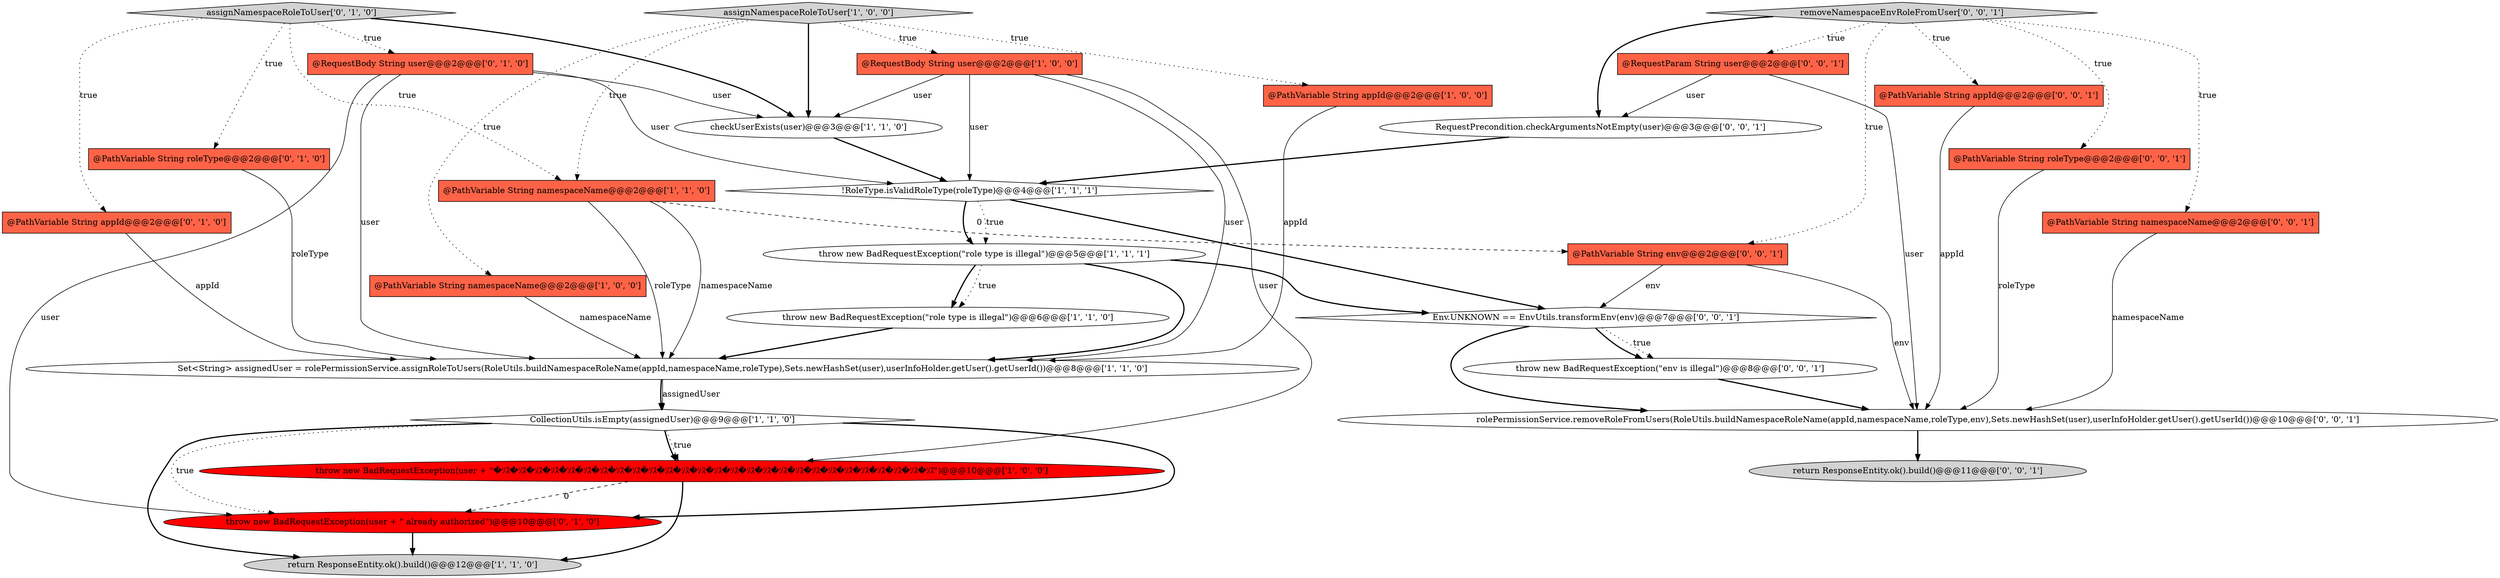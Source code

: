 digraph {
16 [style = filled, label = "@RequestBody String user@@@2@@@['0', '1', '0']", fillcolor = tomato, shape = box image = "AAA0AAABBB2BBB"];
18 [style = filled, label = "@PathVariable String appId@@@2@@@['0', '0', '1']", fillcolor = tomato, shape = box image = "AAA0AAABBB3BBB"];
9 [style = filled, label = "@PathVariable String namespaceName@@@2@@@['1', '0', '0']", fillcolor = tomato, shape = box image = "AAA0AAABBB1BBB"];
10 [style = filled, label = "throw new BadRequestException(\"role type is illegal\")@@@5@@@['1', '1', '1']", fillcolor = white, shape = ellipse image = "AAA0AAABBB1BBB"];
19 [style = filled, label = "@PathVariable String roleType@@@2@@@['0', '0', '1']", fillcolor = tomato, shape = box image = "AAA0AAABBB3BBB"];
5 [style = filled, label = "@RequestBody String user@@@2@@@['1', '0', '0']", fillcolor = tomato, shape = box image = "AAA0AAABBB1BBB"];
15 [style = filled, label = "assignNamespaceRoleToUser['0', '1', '0']", fillcolor = lightgray, shape = diamond image = "AAA0AAABBB2BBB"];
24 [style = filled, label = "@RequestParam String user@@@2@@@['0', '0', '1']", fillcolor = tomato, shape = box image = "AAA0AAABBB3BBB"];
4 [style = filled, label = "!RoleType.isValidRoleType(roleType)@@@4@@@['1', '1', '1']", fillcolor = white, shape = diamond image = "AAA0AAABBB1BBB"];
2 [style = filled, label = "Set<String> assignedUser = rolePermissionService.assignRoleToUsers(RoleUtils.buildNamespaceRoleName(appId,namespaceName,roleType),Sets.newHashSet(user),userInfoHolder.getUser().getUserId())@@@8@@@['1', '1', '0']", fillcolor = white, shape = ellipse image = "AAA0AAABBB1BBB"];
0 [style = filled, label = "return ResponseEntity.ok().build()@@@12@@@['1', '1', '0']", fillcolor = lightgray, shape = ellipse image = "AAA0AAABBB1BBB"];
12 [style = filled, label = "@PathVariable String namespaceName@@@2@@@['1', '1', '0']", fillcolor = tomato, shape = box image = "AAA0AAABBB1BBB"];
8 [style = filled, label = "CollectionUtils.isEmpty(assignedUser)@@@9@@@['1', '1', '0']", fillcolor = white, shape = diamond image = "AAA0AAABBB1BBB"];
7 [style = filled, label = "throw new BadRequestException(\"role type is illegal\")@@@6@@@['1', '1', '0']", fillcolor = white, shape = ellipse image = "AAA0AAABBB1BBB"];
14 [style = filled, label = "@PathVariable String roleType@@@2@@@['0', '1', '0']", fillcolor = tomato, shape = box image = "AAA0AAABBB2BBB"];
13 [style = filled, label = "@PathVariable String appId@@@2@@@['0', '1', '0']", fillcolor = tomato, shape = box image = "AAA0AAABBB2BBB"];
25 [style = filled, label = "@PathVariable String namespaceName@@@2@@@['0', '0', '1']", fillcolor = tomato, shape = box image = "AAA0AAABBB3BBB"];
26 [style = filled, label = "rolePermissionService.removeRoleFromUsers(RoleUtils.buildNamespaceRoleName(appId,namespaceName,roleType,env),Sets.newHashSet(user),userInfoHolder.getUser().getUserId())@@@10@@@['0', '0', '1']", fillcolor = white, shape = ellipse image = "AAA0AAABBB3BBB"];
27 [style = filled, label = "@PathVariable String env@@@2@@@['0', '0', '1']", fillcolor = tomato, shape = box image = "AAA0AAABBB3BBB"];
20 [style = filled, label = "removeNamespaceEnvRoleFromUser['0', '0', '1']", fillcolor = lightgray, shape = diamond image = "AAA0AAABBB3BBB"];
3 [style = filled, label = "throw new BadRequestException(user + \"�ｿｽ�ｿｽ�ｿｽ�ｿｽ�ｿｽ�ｿｽ�ｿｽ�ｿｽ�ｿｽ�ｿｽ�ｿｽ�ｿｽ�ｿｽ�ｿｽ�ｿｽ�ｿｽ�ｿｽ�ｿｽ�ｿｽ�ｿｽ�ｿｽ�ｿｽ�ｿｽ�ｿｽ�ｿｽ�ｿｽ�ｿｽ\")@@@10@@@['1', '0', '0']", fillcolor = red, shape = ellipse image = "AAA1AAABBB1BBB"];
28 [style = filled, label = "RequestPrecondition.checkArgumentsNotEmpty(user)@@@3@@@['0', '0', '1']", fillcolor = white, shape = ellipse image = "AAA0AAABBB3BBB"];
1 [style = filled, label = "@PathVariable String appId@@@2@@@['1', '0', '0']", fillcolor = tomato, shape = box image = "AAA0AAABBB1BBB"];
22 [style = filled, label = "return ResponseEntity.ok().build()@@@11@@@['0', '0', '1']", fillcolor = lightgray, shape = ellipse image = "AAA0AAABBB3BBB"];
23 [style = filled, label = "throw new BadRequestException(\"env is illegal\")@@@8@@@['0', '0', '1']", fillcolor = white, shape = ellipse image = "AAA0AAABBB3BBB"];
11 [style = filled, label = "checkUserExists(user)@@@3@@@['1', '1', '0']", fillcolor = white, shape = ellipse image = "AAA0AAABBB1BBB"];
21 [style = filled, label = "Env.UNKNOWN == EnvUtils.transformEnv(env)@@@7@@@['0', '0', '1']", fillcolor = white, shape = diamond image = "AAA0AAABBB3BBB"];
17 [style = filled, label = "throw new BadRequestException(user + \" already authorized\")@@@10@@@['0', '1', '0']", fillcolor = red, shape = ellipse image = "AAA1AAABBB2BBB"];
6 [style = filled, label = "assignNamespaceRoleToUser['1', '0', '0']", fillcolor = lightgray, shape = diamond image = "AAA0AAABBB1BBB"];
5->4 [style = solid, label="user"];
4->10 [style = bold, label=""];
20->25 [style = dotted, label="true"];
3->17 [style = dashed, label="0"];
27->21 [style = solid, label="env"];
20->24 [style = dotted, label="true"];
4->10 [style = dotted, label="true"];
12->2 [style = solid, label="namespaceName"];
5->2 [style = solid, label="user"];
24->26 [style = solid, label="user"];
11->4 [style = bold, label=""];
16->4 [style = solid, label="user"];
8->3 [style = bold, label=""];
20->28 [style = bold, label=""];
23->26 [style = bold, label=""];
4->21 [style = bold, label=""];
6->1 [style = dotted, label="true"];
8->17 [style = dotted, label="true"];
20->27 [style = dotted, label="true"];
16->2 [style = solid, label="user"];
10->21 [style = bold, label=""];
24->28 [style = solid, label="user"];
15->14 [style = dotted, label="true"];
15->16 [style = dotted, label="true"];
1->2 [style = solid, label="appId"];
14->2 [style = solid, label="roleType"];
27->26 [style = solid, label="env"];
10->7 [style = bold, label=""];
25->26 [style = solid, label="namespaceName"];
8->3 [style = dotted, label="true"];
18->26 [style = solid, label="appId"];
2->8 [style = solid, label="assignedUser"];
3->0 [style = bold, label=""];
26->22 [style = bold, label=""];
15->13 [style = dotted, label="true"];
13->2 [style = solid, label="appId"];
12->2 [style = solid, label="roleType"];
5->3 [style = solid, label="user"];
8->0 [style = bold, label=""];
8->17 [style = bold, label=""];
21->26 [style = bold, label=""];
28->4 [style = bold, label=""];
6->5 [style = dotted, label="true"];
17->0 [style = bold, label=""];
9->2 [style = solid, label="namespaceName"];
15->11 [style = bold, label=""];
6->9 [style = dotted, label="true"];
7->2 [style = bold, label=""];
21->23 [style = dotted, label="true"];
6->11 [style = bold, label=""];
16->11 [style = solid, label="user"];
12->27 [style = dashed, label="0"];
20->18 [style = dotted, label="true"];
15->12 [style = dotted, label="true"];
16->17 [style = solid, label="user"];
10->2 [style = bold, label=""];
19->26 [style = solid, label="roleType"];
20->19 [style = dotted, label="true"];
6->12 [style = dotted, label="true"];
5->11 [style = solid, label="user"];
10->7 [style = dotted, label="true"];
2->8 [style = bold, label=""];
21->23 [style = bold, label=""];
}
